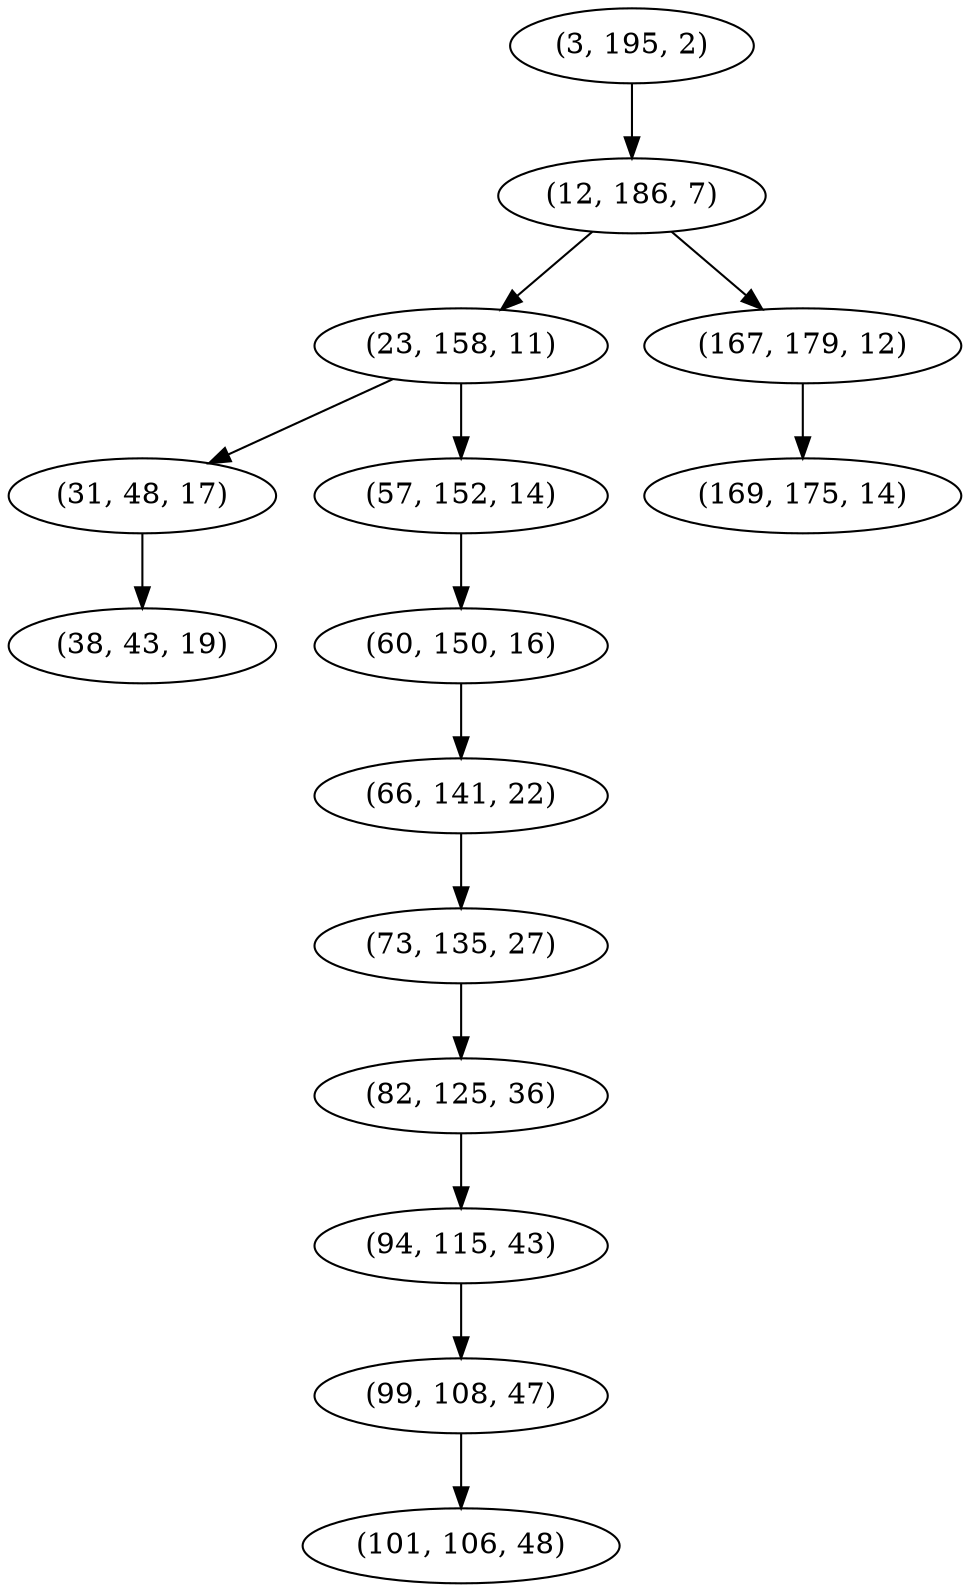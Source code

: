 digraph tree {
    "(3, 195, 2)";
    "(12, 186, 7)";
    "(23, 158, 11)";
    "(31, 48, 17)";
    "(38, 43, 19)";
    "(57, 152, 14)";
    "(60, 150, 16)";
    "(66, 141, 22)";
    "(73, 135, 27)";
    "(82, 125, 36)";
    "(94, 115, 43)";
    "(99, 108, 47)";
    "(101, 106, 48)";
    "(167, 179, 12)";
    "(169, 175, 14)";
    "(3, 195, 2)" -> "(12, 186, 7)";
    "(12, 186, 7)" -> "(23, 158, 11)";
    "(12, 186, 7)" -> "(167, 179, 12)";
    "(23, 158, 11)" -> "(31, 48, 17)";
    "(23, 158, 11)" -> "(57, 152, 14)";
    "(31, 48, 17)" -> "(38, 43, 19)";
    "(57, 152, 14)" -> "(60, 150, 16)";
    "(60, 150, 16)" -> "(66, 141, 22)";
    "(66, 141, 22)" -> "(73, 135, 27)";
    "(73, 135, 27)" -> "(82, 125, 36)";
    "(82, 125, 36)" -> "(94, 115, 43)";
    "(94, 115, 43)" -> "(99, 108, 47)";
    "(99, 108, 47)" -> "(101, 106, 48)";
    "(167, 179, 12)" -> "(169, 175, 14)";
}
